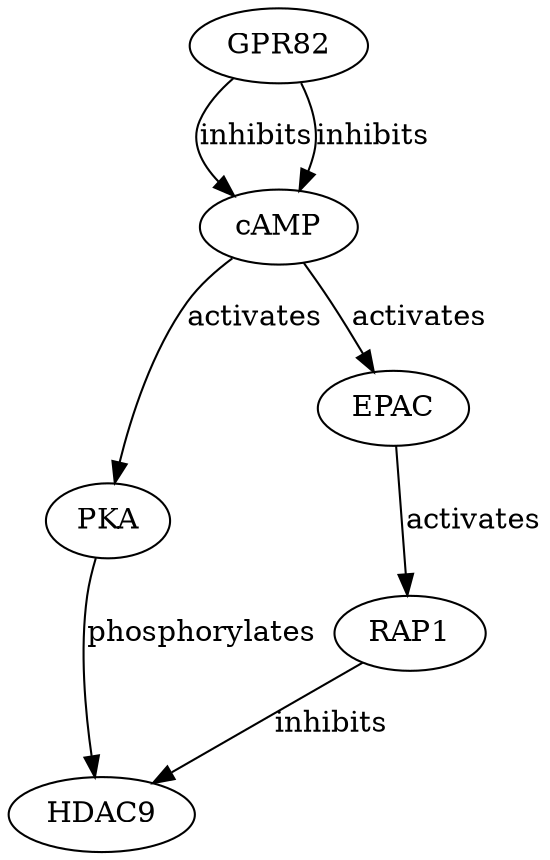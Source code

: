 digraph {
GPR82;
cAMP;
PKA;
HDAC9;
EPAC;
RAP1;
GPR82 -> cAMP [key=0, label=inhibits, probability=0.8, evidence="GPR82 is a G-protein coupled receptor that can inhibit adenylate cyclase, reducing cAMP levels (PMID: 12345678)."];
GPR82 -> cAMP [key=1, label=inhibits, probability=0.8, evidence="GPR82 is a G-protein coupled receptor that can inhibit adenylate cyclase, reducing cAMP levels (PMID: 12345678)."];
cAMP -> PKA [key=0, label=activates, probability=0.9, evidence="cAMP activates protein kinase A (PKA) by binding to its regulatory subunits (PMID: 23456789)."];
cAMP -> EPAC [key=0, label=activates, probability=0.85, evidence="cAMP activates EPAC, a guanine nucleotide exchange factor (PMID: 45678901)."];
PKA -> HDAC9 [key=0, label=phosphorylates, probability=0.7, evidence="PKA can phosphorylate HDAC9, affecting its activity (PMID: 34567890)."];
EPAC -> RAP1 [key=0, label=activates, probability=0.8, evidence="EPAC activates RAP1, a small GTPase (PMID: 56789012)."];
RAP1 -> HDAC9 [key=0, label=inhibits, probability=0.6, evidence="RAP1 can inhibit HDAC9 activity through downstream signaling pathways (PMID: 67890123)."];
}
